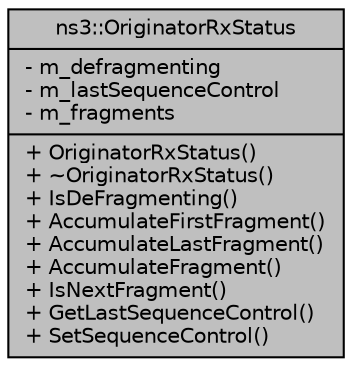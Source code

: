 digraph "ns3::OriginatorRxStatus"
{
  edge [fontname="Helvetica",fontsize="10",labelfontname="Helvetica",labelfontsize="10"];
  node [fontname="Helvetica",fontsize="10",shape=record];
  Node1 [label="{ns3::OriginatorRxStatus\n|- m_defragmenting\l- m_lastSequenceControl\l- m_fragments\l|+ OriginatorRxStatus()\l+ ~OriginatorRxStatus()\l+ IsDeFragmenting()\l+ AccumulateFirstFragment()\l+ AccumulateLastFragment()\l+ AccumulateFragment()\l+ IsNextFragment()\l+ GetLastSequenceControl()\l+ SetSequenceControl()\l}",height=0.2,width=0.4,color="black", fillcolor="grey75", style="filled", fontcolor="black"];
}
